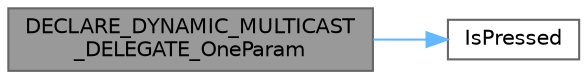 digraph "DECLARE_DYNAMIC_MULTICAST_DELEGATE_OneParam"
{
 // INTERACTIVE_SVG=YES
 // LATEX_PDF_SIZE
  bgcolor="transparent";
  edge [fontname=Helvetica,fontsize=10,labelfontname=Helvetica,labelfontsize=10];
  node [fontname=Helvetica,fontsize=10,shape=box,height=0.2,width=0.4];
  rankdir="LR";
  Node1 [id="Node000001",label="DECLARE_DYNAMIC_MULTICAST\l_DELEGATE_OneParam",height=0.2,width=0.4,color="gray40", fillcolor="grey60", style="filled", fontcolor="black",tooltip=" "];
  Node1 -> Node2 [id="edge1_Node000001_Node000002",color="steelblue1",style="solid",tooltip=" "];
  Node2 [id="Node000002",label="IsPressed",height=0.2,width=0.4,color="grey40", fillcolor="white", style="filled",URL="$d9/d0b/BaseBrushTool_8h.html#ac66eb763c082d0cebe81632ff22891b8",tooltip=" "];
}
